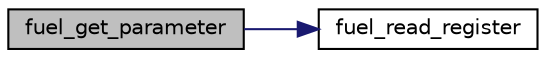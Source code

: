 digraph "fuel_get_parameter"
{
  edge [fontname="Helvetica",fontsize="10",labelfontname="Helvetica",labelfontsize="10"];
  node [fontname="Helvetica",fontsize="10",shape=record];
  rankdir="LR";
  Node1 [label="fuel_get_parameter",height=0.2,width=0.4,color="black", fillcolor="grey75", style="filled", fontcolor="black"];
  Node1 -> Node2 [color="midnightblue",fontsize="10",style="solid",fontname="Helvetica"];
  Node2 [label="fuel_read_register",height=0.2,width=0.4,color="black", fillcolor="white", style="filled",URL="$group___f_u_e_l___g_a_u_g_e.html#ga5b86382dbdf8e6036a1cb9bd52987099",tooltip="Low-level I2C register read API. "];
}
